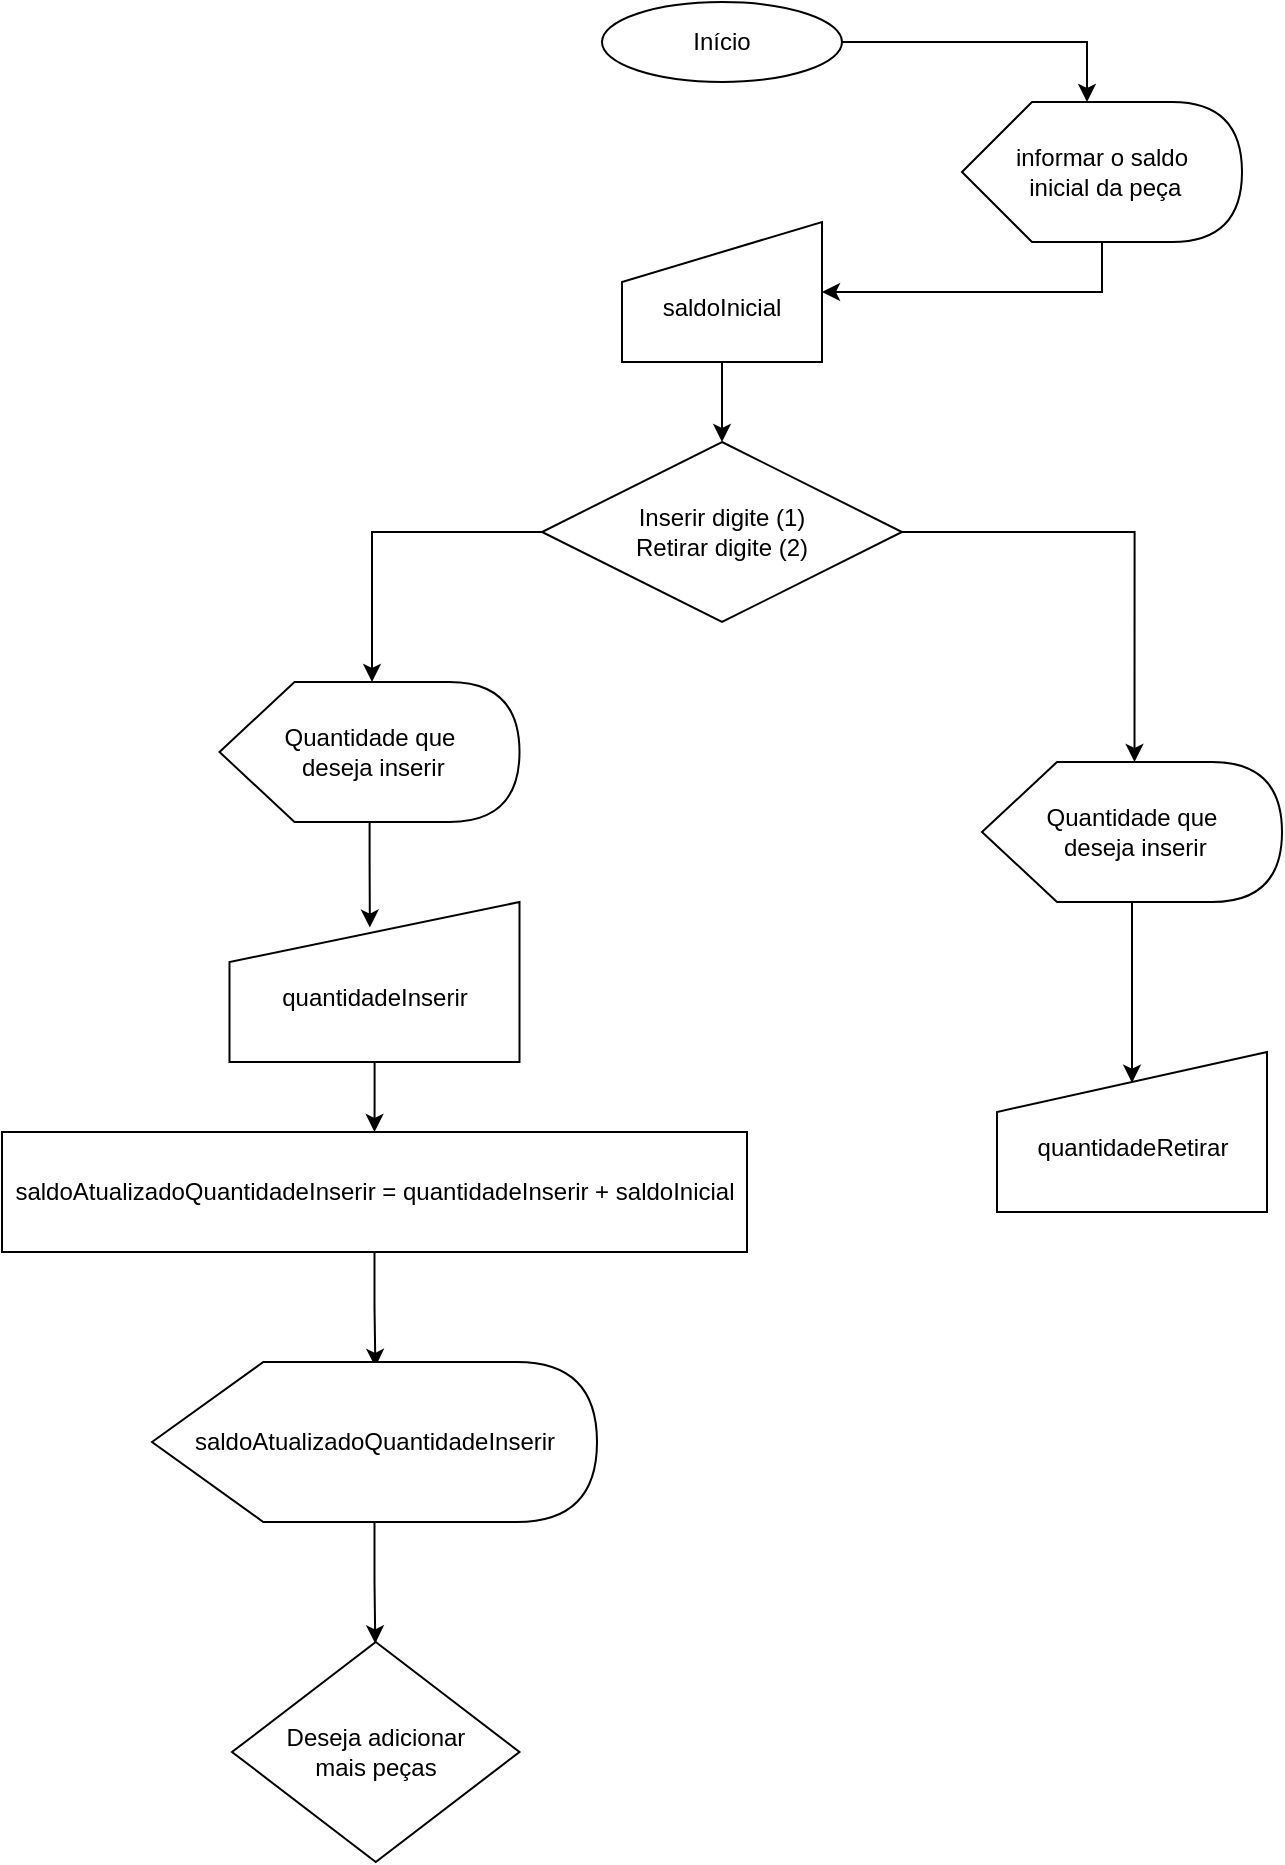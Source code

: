 <mxfile version="21.3.3" type="github">
  <diagram name="Página-1" id="WQ8vJuSL8quvfqCCU9tl">
    <mxGraphModel dx="1100" dy="613" grid="1" gridSize="10" guides="1" tooltips="1" connect="1" arrows="1" fold="1" page="1" pageScale="1" pageWidth="827" pageHeight="1169" math="0" shadow="0">
      <root>
        <mxCell id="0" />
        <mxCell id="1" parent="0" />
        <mxCell id="54azmL67wLqtKhJhB7nY-5" style="edgeStyle=orthogonalEdgeStyle;rounded=0;orthogonalLoop=1;jettySize=auto;html=1;entryX=0;entryY=0;entryDx=62.5;entryDy=0;entryPerimeter=0;" edge="1" parent="1" source="54azmL67wLqtKhJhB7nY-1" target="54azmL67wLqtKhJhB7nY-4">
          <mxGeometry relative="1" as="geometry" />
        </mxCell>
        <mxCell id="54azmL67wLqtKhJhB7nY-1" value="Início" style="ellipse;whiteSpace=wrap;html=1;" vertex="1" parent="1">
          <mxGeometry x="310" y="20" width="120" height="40" as="geometry" />
        </mxCell>
        <mxCell id="54azmL67wLqtKhJhB7nY-13" style="edgeStyle=orthogonalEdgeStyle;rounded=0;orthogonalLoop=1;jettySize=auto;html=1;entryX=0;entryY=0;entryDx=76.25;entryDy=0;entryPerimeter=0;" edge="1" parent="1" source="54azmL67wLqtKhJhB7nY-3" target="54azmL67wLqtKhJhB7nY-10">
          <mxGeometry relative="1" as="geometry" />
        </mxCell>
        <mxCell id="54azmL67wLqtKhJhB7nY-14" style="edgeStyle=orthogonalEdgeStyle;rounded=0;orthogonalLoop=1;jettySize=auto;html=1;entryX=0;entryY=0;entryDx=76.25;entryDy=0;entryPerimeter=0;" edge="1" parent="1" source="54azmL67wLqtKhJhB7nY-3" target="54azmL67wLqtKhJhB7nY-12">
          <mxGeometry relative="1" as="geometry" />
        </mxCell>
        <mxCell id="54azmL67wLqtKhJhB7nY-3" value="Inserir digite (1)&lt;br&gt;Retirar digite (2)" style="rhombus;whiteSpace=wrap;html=1;" vertex="1" parent="1">
          <mxGeometry x="280" y="240" width="180" height="90" as="geometry" />
        </mxCell>
        <mxCell id="54azmL67wLqtKhJhB7nY-8" style="edgeStyle=orthogonalEdgeStyle;rounded=0;orthogonalLoop=1;jettySize=auto;html=1;entryX=1;entryY=0.5;entryDx=0;entryDy=0;exitX=0;exitY=0;exitDx=70;exitDy=70;exitPerimeter=0;" edge="1" parent="1" source="54azmL67wLqtKhJhB7nY-4" target="54azmL67wLqtKhJhB7nY-7">
          <mxGeometry relative="1" as="geometry" />
        </mxCell>
        <mxCell id="54azmL67wLqtKhJhB7nY-4" value="informar o saldo&lt;br&gt;&amp;nbsp;inicial da peça" style="shape=display;whiteSpace=wrap;html=1;" vertex="1" parent="1">
          <mxGeometry x="490" y="70" width="140" height="70" as="geometry" />
        </mxCell>
        <mxCell id="54azmL67wLqtKhJhB7nY-9" style="edgeStyle=orthogonalEdgeStyle;rounded=0;orthogonalLoop=1;jettySize=auto;html=1;entryX=0.5;entryY=0;entryDx=0;entryDy=0;" edge="1" parent="1" source="54azmL67wLqtKhJhB7nY-7" target="54azmL67wLqtKhJhB7nY-3">
          <mxGeometry relative="1" as="geometry" />
        </mxCell>
        <mxCell id="54azmL67wLqtKhJhB7nY-7" value="&lt;br&gt;saldoInicial" style="shape=manualInput;whiteSpace=wrap;html=1;" vertex="1" parent="1">
          <mxGeometry x="320" y="130" width="100" height="70" as="geometry" />
        </mxCell>
        <mxCell id="54azmL67wLqtKhJhB7nY-18" style="edgeStyle=orthogonalEdgeStyle;rounded=0;orthogonalLoop=1;jettySize=auto;html=1;entryX=0.484;entryY=0.16;entryDx=0;entryDy=0;entryPerimeter=0;" edge="1" parent="1" source="54azmL67wLqtKhJhB7nY-10" target="54azmL67wLqtKhJhB7nY-16">
          <mxGeometry relative="1" as="geometry" />
        </mxCell>
        <mxCell id="54azmL67wLqtKhJhB7nY-10" value="Quantidade que&lt;br&gt;&amp;nbsp;deseja inserir" style="shape=display;whiteSpace=wrap;html=1;" vertex="1" parent="1">
          <mxGeometry x="118.75" y="360" width="150" height="70" as="geometry" />
        </mxCell>
        <mxCell id="54azmL67wLqtKhJhB7nY-19" style="edgeStyle=orthogonalEdgeStyle;rounded=0;orthogonalLoop=1;jettySize=auto;html=1;entryX=0.5;entryY=0.192;entryDx=0;entryDy=0;entryPerimeter=0;" edge="1" parent="1" source="54azmL67wLqtKhJhB7nY-12" target="54azmL67wLqtKhJhB7nY-17">
          <mxGeometry relative="1" as="geometry" />
        </mxCell>
        <mxCell id="54azmL67wLqtKhJhB7nY-12" value="Quantidade que&lt;br&gt;&amp;nbsp;deseja inserir" style="shape=display;whiteSpace=wrap;html=1;" vertex="1" parent="1">
          <mxGeometry x="500" y="400" width="150" height="70" as="geometry" />
        </mxCell>
        <mxCell id="54azmL67wLqtKhJhB7nY-24" style="edgeStyle=orthogonalEdgeStyle;rounded=0;orthogonalLoop=1;jettySize=auto;html=1;" edge="1" parent="1" source="54azmL67wLqtKhJhB7nY-16" target="54azmL67wLqtKhJhB7nY-20">
          <mxGeometry relative="1" as="geometry" />
        </mxCell>
        <mxCell id="54azmL67wLqtKhJhB7nY-16" value="&lt;br&gt;quantidadeInserir" style="shape=manualInput;whiteSpace=wrap;html=1;" vertex="1" parent="1">
          <mxGeometry x="123.75" y="470" width="145" height="80" as="geometry" />
        </mxCell>
        <mxCell id="54azmL67wLqtKhJhB7nY-17" value="&lt;br&gt;quantidadeRetirar" style="shape=manualInput;whiteSpace=wrap;html=1;" vertex="1" parent="1">
          <mxGeometry x="507.5" y="545" width="135" height="80" as="geometry" />
        </mxCell>
        <mxCell id="54azmL67wLqtKhJhB7nY-27" style="edgeStyle=orthogonalEdgeStyle;rounded=0;orthogonalLoop=1;jettySize=auto;html=1;entryX=0.502;entryY=0.031;entryDx=0;entryDy=0;entryPerimeter=0;" edge="1" parent="1" source="54azmL67wLqtKhJhB7nY-20" target="54azmL67wLqtKhJhB7nY-25">
          <mxGeometry relative="1" as="geometry" />
        </mxCell>
        <mxCell id="54azmL67wLqtKhJhB7nY-20" value="saldoAtualizadoQuantidadeInserir = quantidadeInserir + saldoInicial" style="rounded=0;whiteSpace=wrap;html=1;" vertex="1" parent="1">
          <mxGeometry x="10" y="585" width="372.5" height="60" as="geometry" />
        </mxCell>
        <mxCell id="54azmL67wLqtKhJhB7nY-33" style="edgeStyle=orthogonalEdgeStyle;rounded=0;orthogonalLoop=1;jettySize=auto;html=1;entryX=0.486;entryY=0.009;entryDx=0;entryDy=0;entryPerimeter=0;" edge="1" parent="1" source="54azmL67wLqtKhJhB7nY-25">
          <mxGeometry relative="1" as="geometry">
            <mxPoint x="196.64" y="840.72" as="targetPoint" />
          </mxGeometry>
        </mxCell>
        <mxCell id="54azmL67wLqtKhJhB7nY-25" value="saldoAtualizadoQuantidadeInserir" style="shape=display;whiteSpace=wrap;html=1;" vertex="1" parent="1">
          <mxGeometry x="85" y="700" width="222.5" height="80" as="geometry" />
        </mxCell>
        <mxCell id="54azmL67wLqtKhJhB7nY-34" value="Deseja adicionar &lt;br&gt;mais peças" style="rhombus;whiteSpace=wrap;html=1;" vertex="1" parent="1">
          <mxGeometry x="125" y="840" width="143.75" height="110" as="geometry" />
        </mxCell>
      </root>
    </mxGraphModel>
  </diagram>
</mxfile>
